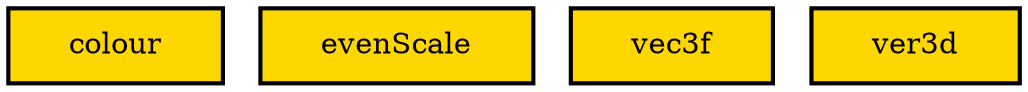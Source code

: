 digraph "Diagram of: Misc" {
    node [margin="0.4,0.1"
         ,style=filled];
    1 [label=colour
      ,shape=box
      ,fillcolor=gold
      ,style="filled,bold"];
    2 [label=evenScale
      ,shape=box
      ,fillcolor=gold
      ,style="filled,bold"];
    3 [label=vec3f
      ,shape=box
      ,fillcolor=gold
      ,style="filled,bold"];
    4 [label=ver3d
      ,shape=box
      ,fillcolor=gold
      ,style="filled,bold"];
}
